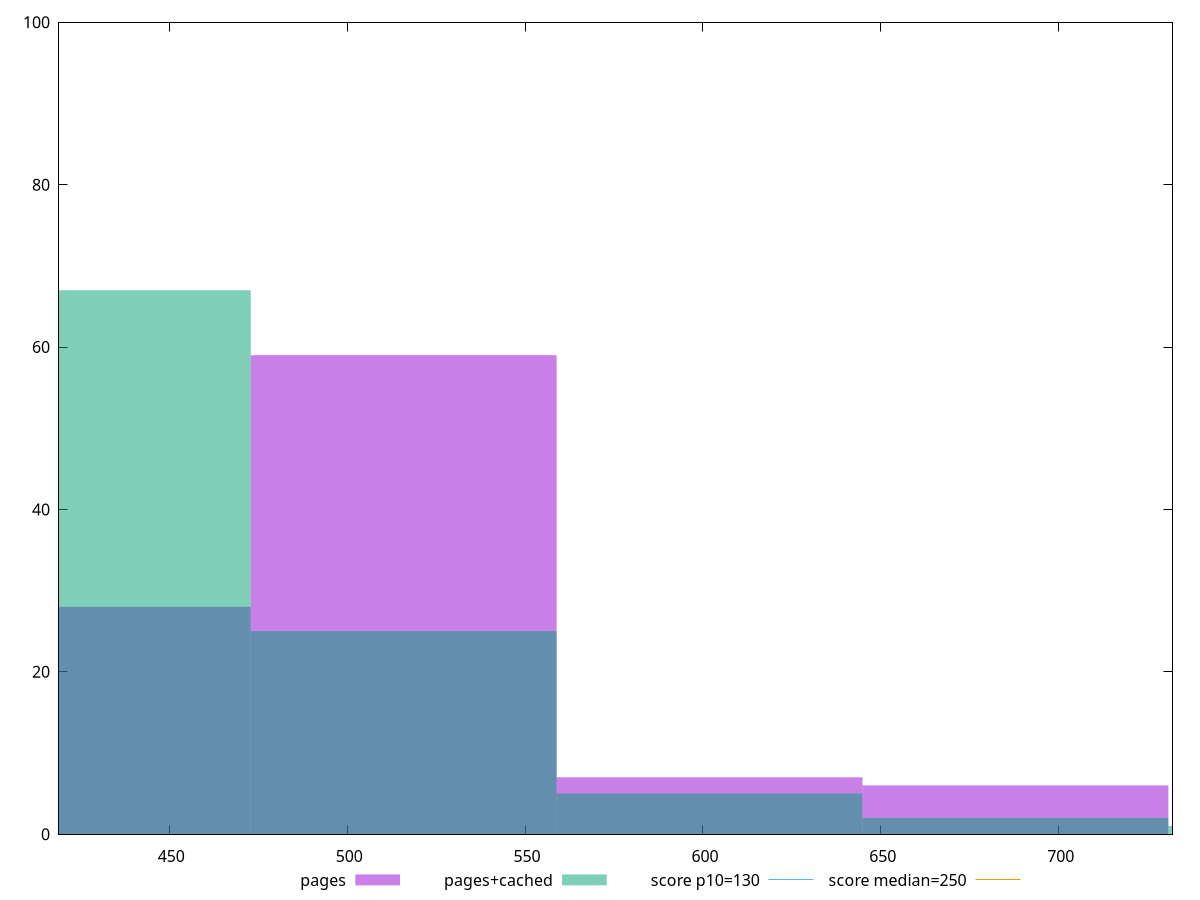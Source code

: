reset

$pages <<EOF
687.8495605793194 6
601.8683655069044 7
515.8871704344895 59
429.9059753620746 28
EOF

$pagesCached <<EOF
515.8871704344895 25
429.9059753620746 67
601.8683655069044 5
773.8307556517343 1
687.8495605793194 2
EOF

set key outside below
set boxwidth 85.98119507241492
set xrange [419:732]
set yrange [0:100]
set trange [0:100]
set style fill transparent solid 0.5 noborder

set parametric
set terminal svg size 640, 500 enhanced background rgb 'white'
set output "report_00009_2021-02-08T22-37-41.559Z/max-potential-fid/comparison/histogram/0_vs_1.svg"

plot $pages title "pages" with boxes, \
     $pagesCached title "pages+cached" with boxes, \
     130,t title "score p10=130", \
     250,t title "score median=250"

reset
